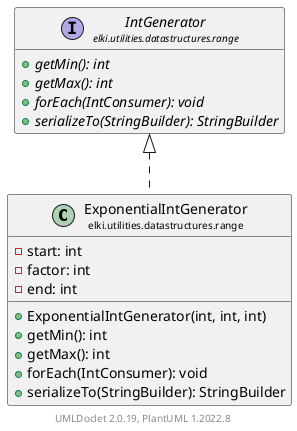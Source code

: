 @startuml
    remove .*\.(Instance|Par|Parameterizer|Factory)$
    set namespaceSeparator none
    hide empty fields
    hide empty methods

    class "<size:14>ExponentialIntGenerator\n<size:10>elki.utilities.datastructures.range" as elki.utilities.datastructures.range.ExponentialIntGenerator [[ExponentialIntGenerator.html]] {
        -start: int
        -factor: int
        -end: int
        +ExponentialIntGenerator(int, int, int)
        +getMin(): int
        +getMax(): int
        +forEach(IntConsumer): void
        +serializeTo(StringBuilder): StringBuilder
    }

    interface "<size:14>IntGenerator\n<size:10>elki.utilities.datastructures.range" as elki.utilities.datastructures.range.IntGenerator [[IntGenerator.html]] {
        {abstract} +getMin(): int
        {abstract} +getMax(): int
        {abstract} +forEach(IntConsumer): void
        {abstract} +serializeTo(StringBuilder): StringBuilder
    }

    elki.utilities.datastructures.range.IntGenerator <|.. elki.utilities.datastructures.range.ExponentialIntGenerator

    center footer UMLDoclet 2.0.19, PlantUML 1.2022.8
@enduml
